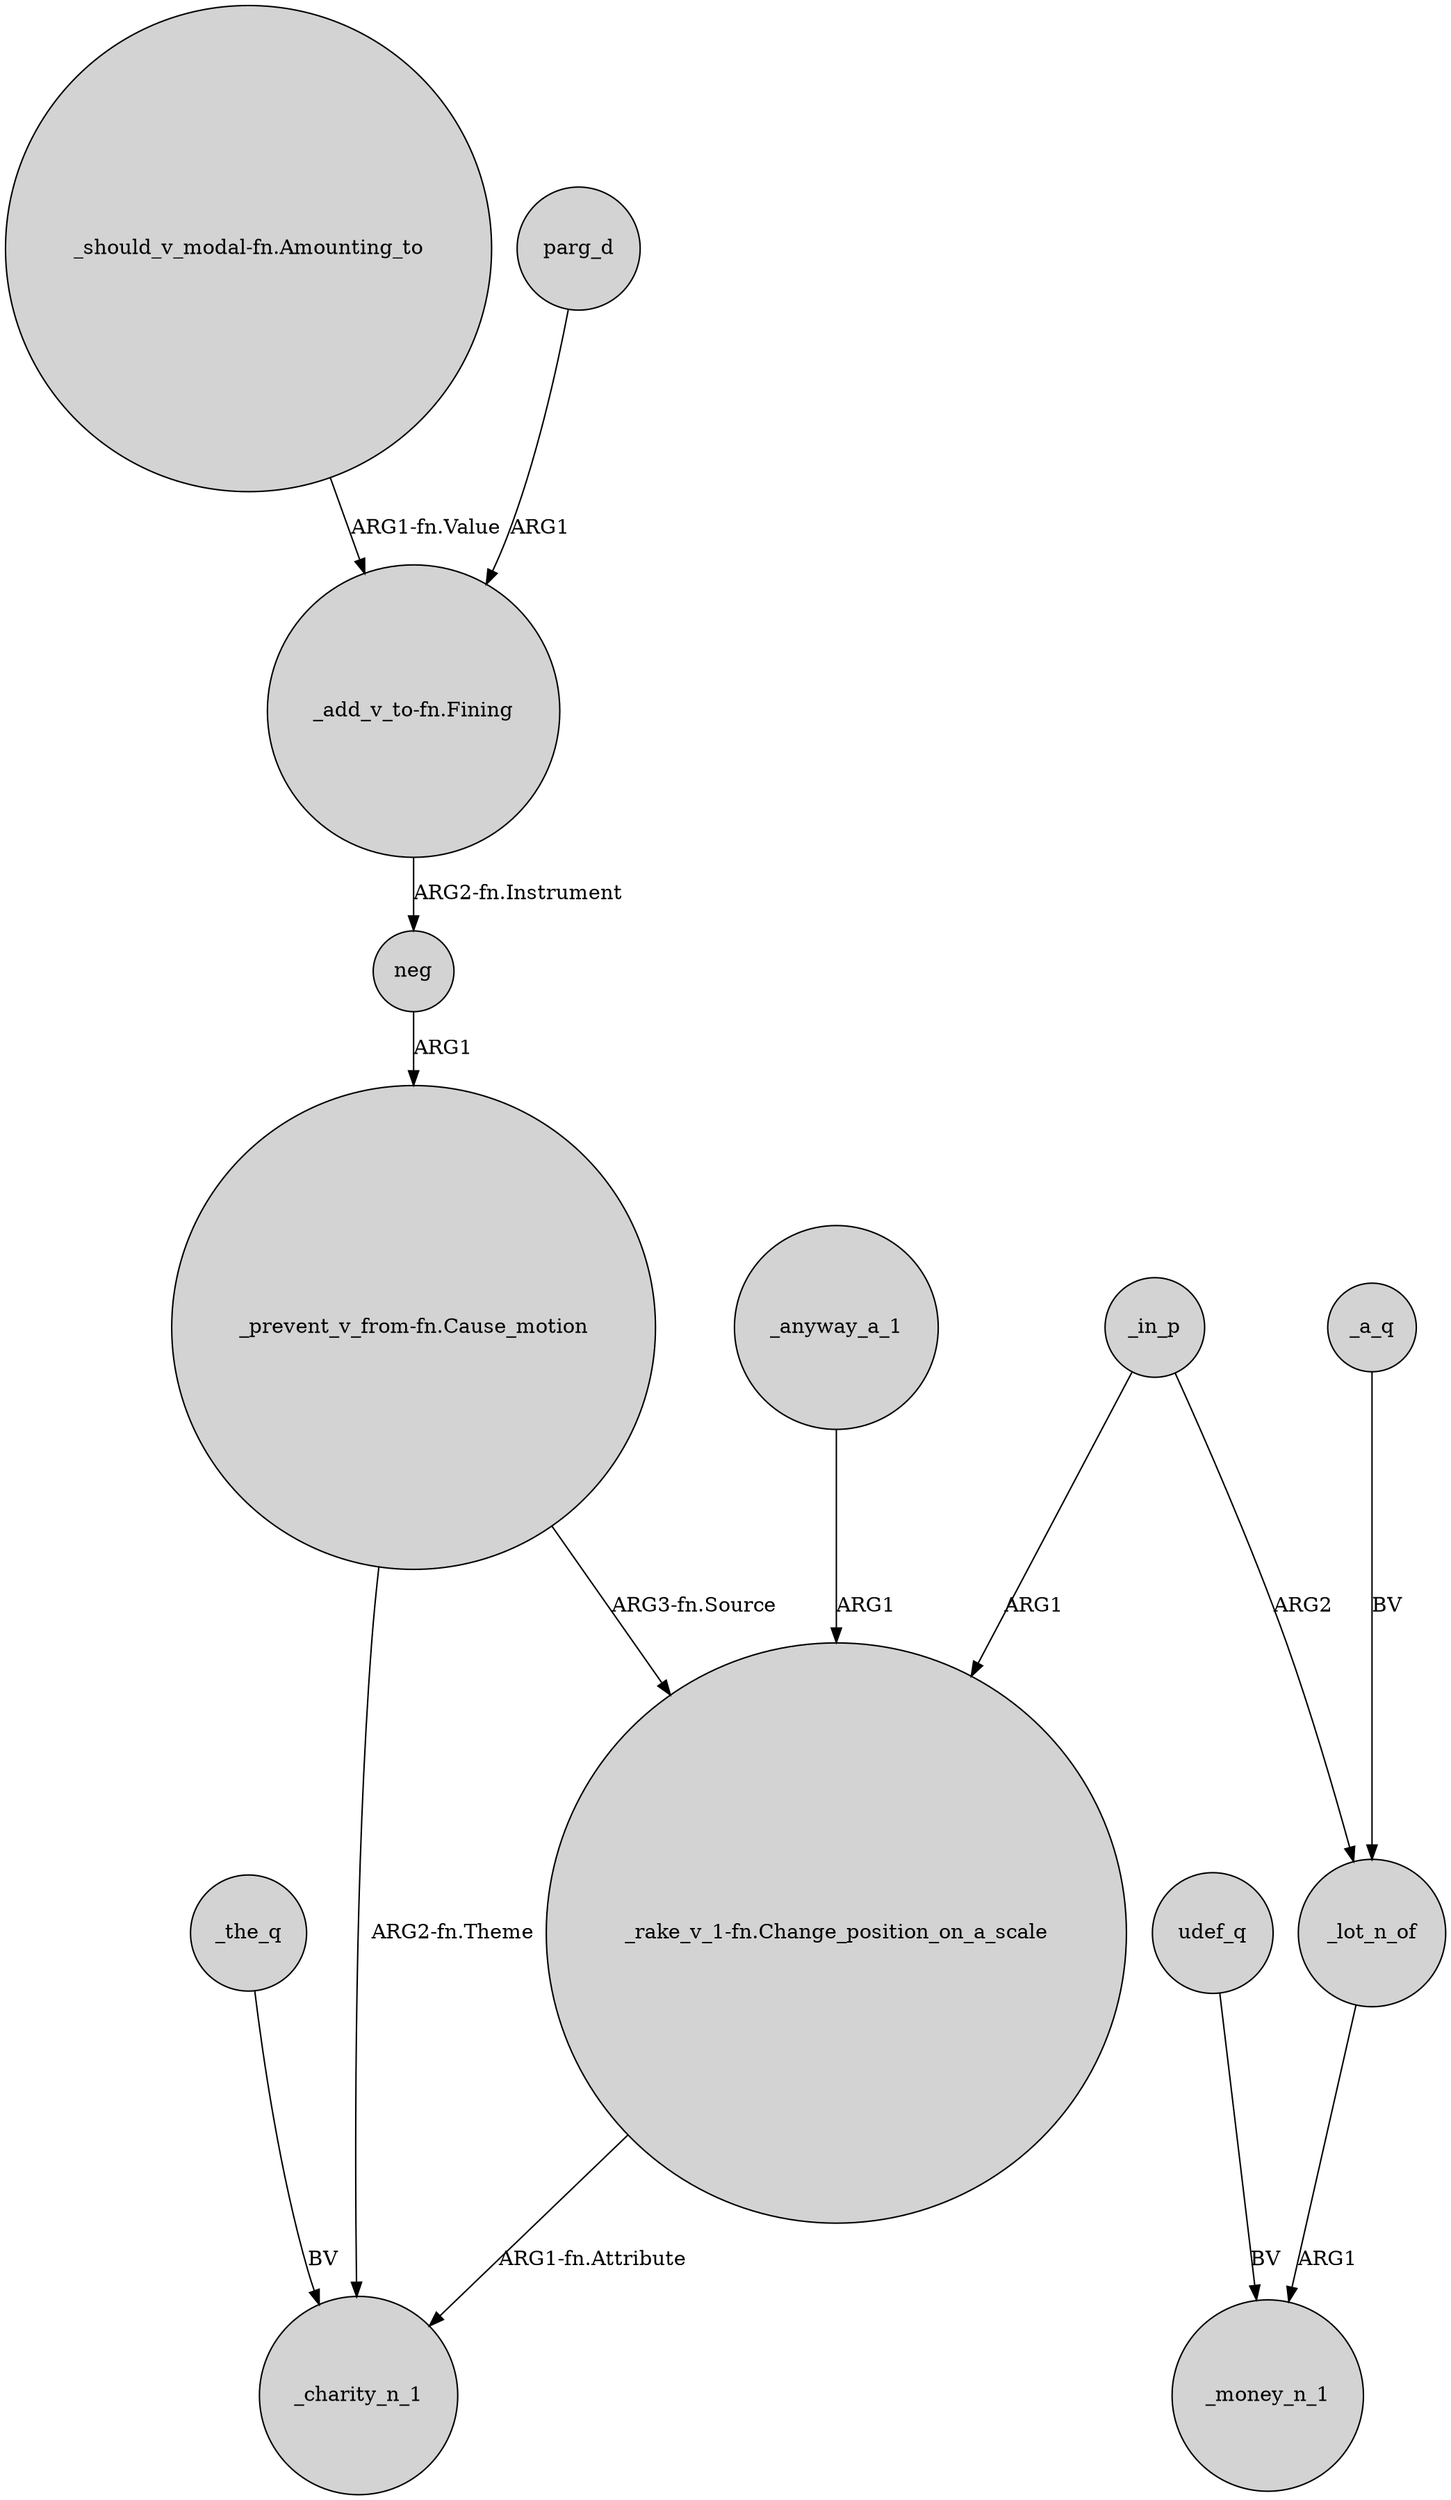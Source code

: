 digraph {
	node [shape=circle style=filled]
	neg -> "_prevent_v_from-fn.Cause_motion" [label=ARG1]
	udef_q -> _money_n_1 [label=BV]
	_in_p -> _lot_n_of [label=ARG2]
	_the_q -> _charity_n_1 [label=BV]
	"_should_v_modal-fn.Amounting_to" -> "_add_v_to-fn.Fining" [label="ARG1-fn.Value"]
	_lot_n_of -> _money_n_1 [label=ARG1]
	"_prevent_v_from-fn.Cause_motion" -> "_rake_v_1-fn.Change_position_on_a_scale" [label="ARG3-fn.Source"]
	"_prevent_v_from-fn.Cause_motion" -> _charity_n_1 [label="ARG2-fn.Theme"]
	"_rake_v_1-fn.Change_position_on_a_scale" -> _charity_n_1 [label="ARG1-fn.Attribute"]
	_anyway_a_1 -> "_rake_v_1-fn.Change_position_on_a_scale" [label=ARG1]
	_in_p -> "_rake_v_1-fn.Change_position_on_a_scale" [label=ARG1]
	"_add_v_to-fn.Fining" -> neg [label="ARG2-fn.Instrument"]
	parg_d -> "_add_v_to-fn.Fining" [label=ARG1]
	_a_q -> _lot_n_of [label=BV]
}
